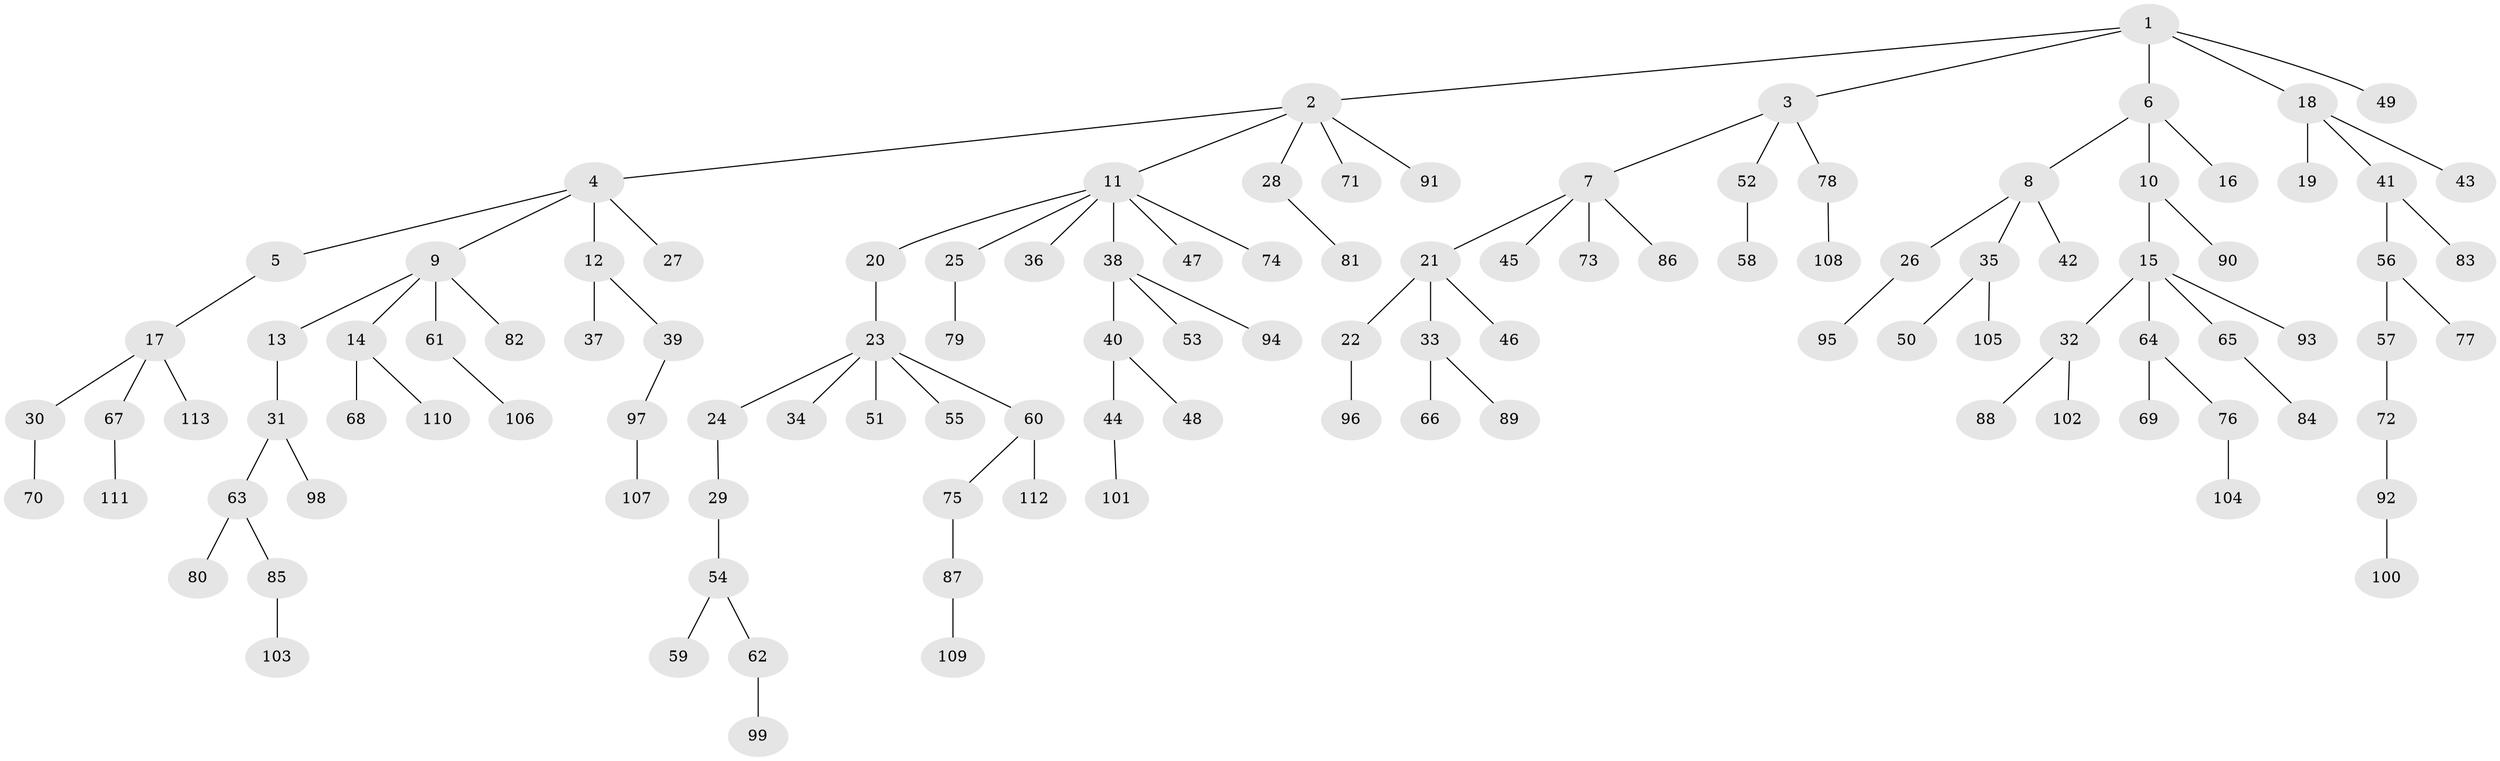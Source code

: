 // Generated by graph-tools (version 1.1) at 2025/11/02/27/25 16:11:26]
// undirected, 113 vertices, 112 edges
graph export_dot {
graph [start="1"]
  node [color=gray90,style=filled];
  1;
  2;
  3;
  4;
  5;
  6;
  7;
  8;
  9;
  10;
  11;
  12;
  13;
  14;
  15;
  16;
  17;
  18;
  19;
  20;
  21;
  22;
  23;
  24;
  25;
  26;
  27;
  28;
  29;
  30;
  31;
  32;
  33;
  34;
  35;
  36;
  37;
  38;
  39;
  40;
  41;
  42;
  43;
  44;
  45;
  46;
  47;
  48;
  49;
  50;
  51;
  52;
  53;
  54;
  55;
  56;
  57;
  58;
  59;
  60;
  61;
  62;
  63;
  64;
  65;
  66;
  67;
  68;
  69;
  70;
  71;
  72;
  73;
  74;
  75;
  76;
  77;
  78;
  79;
  80;
  81;
  82;
  83;
  84;
  85;
  86;
  87;
  88;
  89;
  90;
  91;
  92;
  93;
  94;
  95;
  96;
  97;
  98;
  99;
  100;
  101;
  102;
  103;
  104;
  105;
  106;
  107;
  108;
  109;
  110;
  111;
  112;
  113;
  1 -- 2;
  1 -- 3;
  1 -- 6;
  1 -- 18;
  1 -- 49;
  2 -- 4;
  2 -- 11;
  2 -- 28;
  2 -- 71;
  2 -- 91;
  3 -- 7;
  3 -- 52;
  3 -- 78;
  4 -- 5;
  4 -- 9;
  4 -- 12;
  4 -- 27;
  5 -- 17;
  6 -- 8;
  6 -- 10;
  6 -- 16;
  7 -- 21;
  7 -- 45;
  7 -- 73;
  7 -- 86;
  8 -- 26;
  8 -- 35;
  8 -- 42;
  9 -- 13;
  9 -- 14;
  9 -- 61;
  9 -- 82;
  10 -- 15;
  10 -- 90;
  11 -- 20;
  11 -- 25;
  11 -- 36;
  11 -- 38;
  11 -- 47;
  11 -- 74;
  12 -- 37;
  12 -- 39;
  13 -- 31;
  14 -- 68;
  14 -- 110;
  15 -- 32;
  15 -- 64;
  15 -- 65;
  15 -- 93;
  17 -- 30;
  17 -- 67;
  17 -- 113;
  18 -- 19;
  18 -- 41;
  18 -- 43;
  20 -- 23;
  21 -- 22;
  21 -- 33;
  21 -- 46;
  22 -- 96;
  23 -- 24;
  23 -- 34;
  23 -- 51;
  23 -- 55;
  23 -- 60;
  24 -- 29;
  25 -- 79;
  26 -- 95;
  28 -- 81;
  29 -- 54;
  30 -- 70;
  31 -- 63;
  31 -- 98;
  32 -- 88;
  32 -- 102;
  33 -- 66;
  33 -- 89;
  35 -- 50;
  35 -- 105;
  38 -- 40;
  38 -- 53;
  38 -- 94;
  39 -- 97;
  40 -- 44;
  40 -- 48;
  41 -- 56;
  41 -- 83;
  44 -- 101;
  52 -- 58;
  54 -- 59;
  54 -- 62;
  56 -- 57;
  56 -- 77;
  57 -- 72;
  60 -- 75;
  60 -- 112;
  61 -- 106;
  62 -- 99;
  63 -- 80;
  63 -- 85;
  64 -- 69;
  64 -- 76;
  65 -- 84;
  67 -- 111;
  72 -- 92;
  75 -- 87;
  76 -- 104;
  78 -- 108;
  85 -- 103;
  87 -- 109;
  92 -- 100;
  97 -- 107;
}
